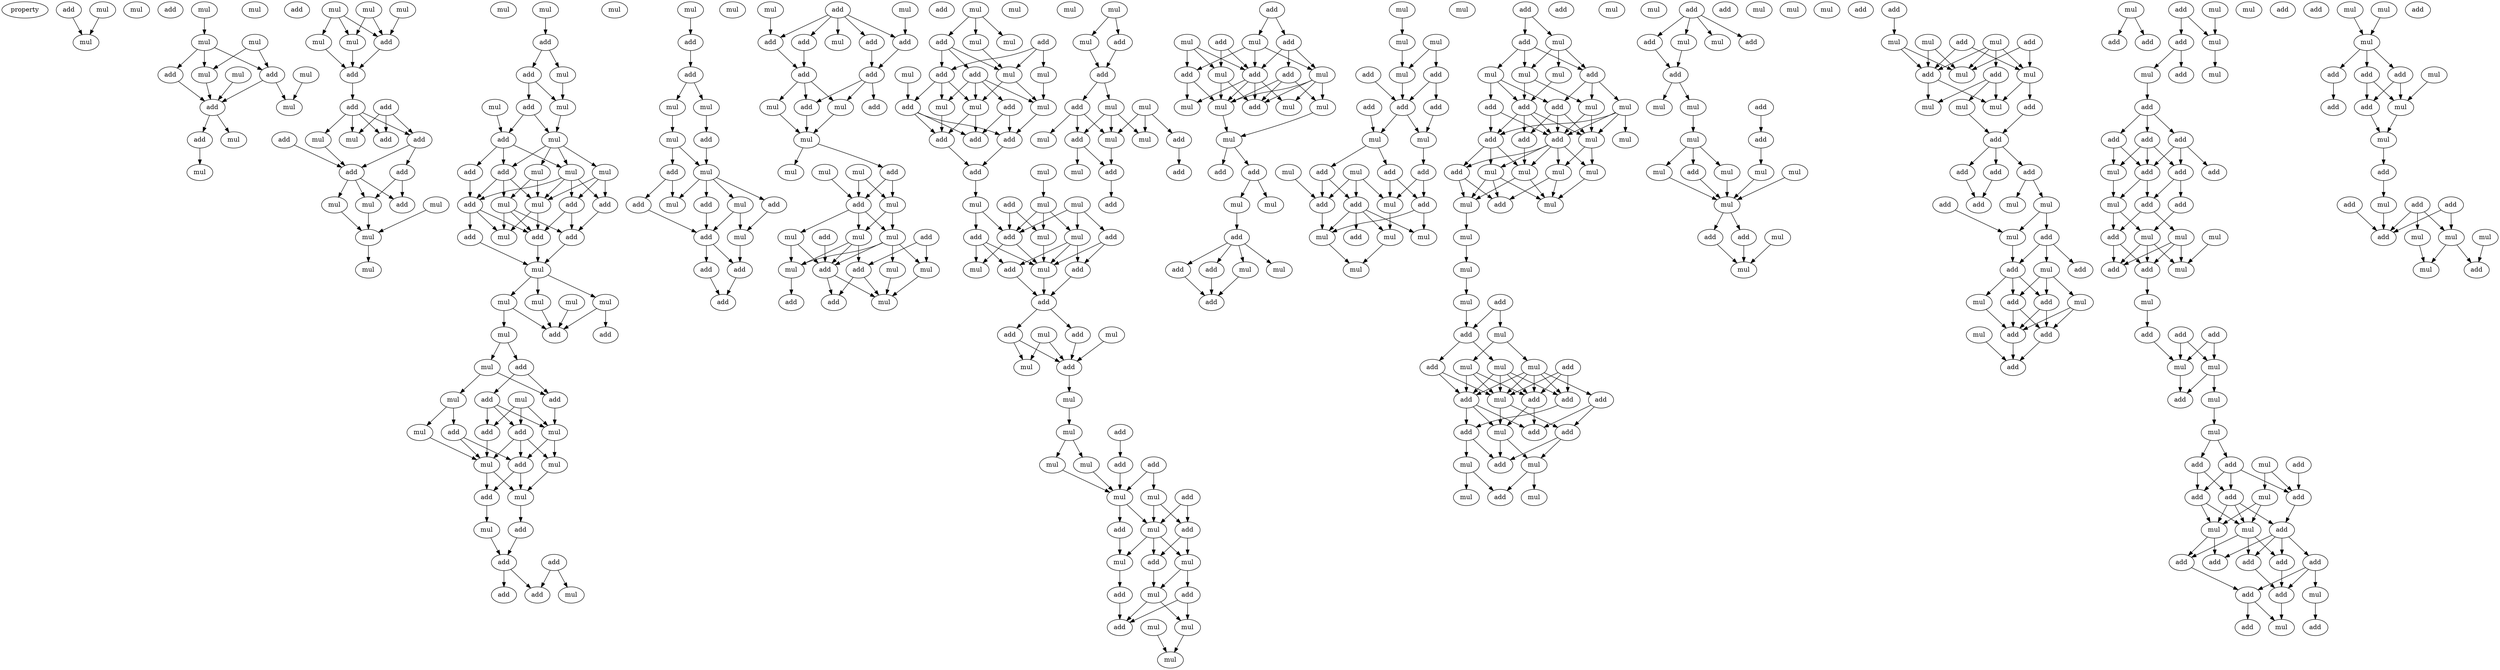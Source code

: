 digraph {
    node [fontcolor=black]
    property [mul=2,lf=1.0]
    0 [ label = add ];
    1 [ label = mul ];
    2 [ label = mul ];
    3 [ label = mul ];
    4 [ label = add ];
    5 [ label = mul ];
    6 [ label = mul ];
    7 [ label = mul ];
    8 [ label = mul ];
    9 [ label = add ];
    10 [ label = mul ];
    11 [ label = add ];
    12 [ label = mul ];
    13 [ label = add ];
    14 [ label = mul ];
    15 [ label = mul ];
    16 [ label = add ];
    17 [ label = mul ];
    18 [ label = mul ];
    19 [ label = add ];
    20 [ label = mul ];
    21 [ label = mul ];
    22 [ label = mul ];
    23 [ label = mul ];
    24 [ label = mul ];
    25 [ label = mul ];
    26 [ label = add ];
    27 [ label = add ];
    28 [ label = add ];
    29 [ label = add ];
    30 [ label = mul ];
    31 [ label = mul ];
    32 [ label = add ];
    33 [ label = add ];
    34 [ label = add ];
    35 [ label = add ];
    36 [ label = add ];
    37 [ label = mul ];
    38 [ label = mul ];
    39 [ label = add ];
    40 [ label = mul ];
    41 [ label = mul ];
    42 [ label = mul ];
    43 [ label = mul ];
    44 [ label = add ];
    45 [ label = mul ];
    46 [ label = add ];
    47 [ label = mul ];
    48 [ label = mul ];
    49 [ label = add ];
    50 [ label = mul ];
    51 [ label = add ];
    52 [ label = add ];
    53 [ label = mul ];
    54 [ label = mul ];
    55 [ label = mul ];
    56 [ label = add ];
    57 [ label = add ];
    58 [ label = mul ];
    59 [ label = add ];
    60 [ label = mul ];
    61 [ label = add ];
    62 [ label = add ];
    63 [ label = add ];
    64 [ label = mul ];
    65 [ label = add ];
    66 [ label = mul ];
    67 [ label = mul ];
    68 [ label = mul ];
    69 [ label = mul ];
    70 [ label = mul ];
    71 [ label = mul ];
    72 [ label = add ];
    73 [ label = add ];
    74 [ label = mul ];
    75 [ label = mul ];
    76 [ label = add ];
    77 [ label = mul ];
    78 [ label = add ];
    79 [ label = mul ];
    80 [ label = add ];
    81 [ label = add ];
    82 [ label = mul ];
    83 [ label = add ];
    84 [ label = mul ];
    85 [ label = add ];
    86 [ label = mul ];
    87 [ label = mul ];
    88 [ label = add ];
    89 [ label = add ];
    90 [ label = mul ];
    91 [ label = add ];
    92 [ label = mul ];
    93 [ label = add ];
    94 [ label = mul ];
    95 [ label = add ];
    96 [ label = add ];
    97 [ label = add ];
    98 [ label = mul ];
    99 [ label = add ];
    100 [ label = add ];
    101 [ label = mul ];
    102 [ label = mul ];
    103 [ label = mul ];
    104 [ label = add ];
    105 [ label = mul ];
    106 [ label = add ];
    107 [ label = mul ];
    108 [ label = add ];
    109 [ label = add ];
    110 [ label = add ];
    111 [ label = mul ];
    112 [ label = mul ];
    113 [ label = add ];
    114 [ label = add ];
    115 [ label = add ];
    116 [ label = mul ];
    117 [ label = add ];
    118 [ label = mul ];
    119 [ label = add ];
    120 [ label = mul ];
    121 [ label = add ];
    122 [ label = add ];
    123 [ label = add ];
    124 [ label = add ];
    125 [ label = mul ];
    126 [ label = add ];
    127 [ label = add ];
    128 [ label = add ];
    129 [ label = mul ];
    130 [ label = add ];
    131 [ label = add ];
    132 [ label = mul ];
    133 [ label = mul ];
    134 [ label = mul ];
    135 [ label = add ];
    136 [ label = mul ];
    137 [ label = mul ];
    138 [ label = add ];
    139 [ label = mul ];
    140 [ label = mul ];
    141 [ label = mul ];
    142 [ label = mul ];
    143 [ label = add ];
    144 [ label = add ];
    145 [ label = add ];
    146 [ label = mul ];
    147 [ label = mul ];
    148 [ label = mul ];
    149 [ label = add ];
    150 [ label = add ];
    151 [ label = add ];
    152 [ label = mul ];
    153 [ label = mul ];
    154 [ label = add ];
    155 [ label = mul ];
    156 [ label = mul ];
    157 [ label = add ];
    158 [ label = mul ];
    159 [ label = add ];
    160 [ label = mul ];
    161 [ label = mul ];
    162 [ label = add ];
    163 [ label = mul ];
    164 [ label = add ];
    165 [ label = mul ];
    166 [ label = mul ];
    167 [ label = add ];
    168 [ label = add ];
    169 [ label = add ];
    170 [ label = add ];
    171 [ label = add ];
    172 [ label = mul ];
    173 [ label = mul ];
    174 [ label = add ];
    175 [ label = mul ];
    176 [ label = mul ];
    177 [ label = add ];
    178 [ label = add ];
    179 [ label = mul ];
    180 [ label = mul ];
    181 [ label = add ];
    182 [ label = mul ];
    183 [ label = mul ];
    184 [ label = add ];
    185 [ label = add ];
    186 [ label = add ];
    187 [ label = add ];
    188 [ label = mul ];
    189 [ label = mul ];
    190 [ label = add ];
    191 [ label = mul ];
    192 [ label = mul ];
    193 [ label = add ];
    194 [ label = mul ];
    195 [ label = add ];
    196 [ label = mul ];
    197 [ label = mul ];
    198 [ label = add ];
    199 [ label = mul ];
    200 [ label = add ];
    201 [ label = mul ];
    202 [ label = add ];
    203 [ label = mul ];
    204 [ label = mul ];
    205 [ label = add ];
    206 [ label = add ];
    207 [ label = mul ];
    208 [ label = add ];
    209 [ label = mul ];
    210 [ label = mul ];
    211 [ label = mul ];
    212 [ label = add ];
    213 [ label = add ];
    214 [ label = mul ];
    215 [ label = add ];
    216 [ label = mul ];
    217 [ label = mul ];
    218 [ label = mul ];
    219 [ label = mul ];
    220 [ label = add ];
    221 [ label = add ];
    222 [ label = mul ];
    223 [ label = mul ];
    224 [ label = add ];
    225 [ label = mul ];
    226 [ label = mul ];
    227 [ label = add ];
    228 [ label = mul ];
    229 [ label = add ];
    230 [ label = add ];
    231 [ label = add ];
    232 [ label = mul ];
    233 [ label = add ];
    234 [ label = add ];
    235 [ label = mul ];
    236 [ label = add ];
    237 [ label = add ];
    238 [ label = mul ];
    239 [ label = mul ];
    240 [ label = add ];
    241 [ label = add ];
    242 [ label = add ];
    243 [ label = mul ];
    244 [ label = add ];
    245 [ label = mul ];
    246 [ label = mul ];
    247 [ label = mul ];
    248 [ label = mul ];
    249 [ label = mul ];
    250 [ label = add ];
    251 [ label = add ];
    252 [ label = mul ];
    253 [ label = mul ];
    254 [ label = add ];
    255 [ label = add ];
    256 [ label = add ];
    257 [ label = mul ];
    258 [ label = mul ];
    259 [ label = add ];
    260 [ label = mul ];
    261 [ label = mul ];
    262 [ label = mul ];
    263 [ label = mul ];
    264 [ label = mul ];
    265 [ label = add ];
    266 [ label = add ];
    267 [ label = add ];
    268 [ label = add ];
    269 [ label = add ];
    270 [ label = mul ];
    271 [ label = mul ];
    272 [ label = add ];
    273 [ label = mul ];
    274 [ label = add ];
    275 [ label = add ];
    276 [ label = mul ];
    277 [ label = add ];
    278 [ label = add ];
    279 [ label = add ];
    280 [ label = mul ];
    281 [ label = mul ];
    282 [ label = add ];
    283 [ label = mul ];
    284 [ label = mul ];
    285 [ label = mul ];
    286 [ label = add ];
    287 [ label = mul ];
    288 [ label = add ];
    289 [ label = mul ];
    290 [ label = mul ];
    291 [ label = add ];
    292 [ label = mul ];
    293 [ label = add ];
    294 [ label = mul ];
    295 [ label = add ];
    296 [ label = add ];
    297 [ label = mul ];
    298 [ label = add ];
    299 [ label = mul ];
    300 [ label = add ];
    301 [ label = mul ];
    302 [ label = add ];
    303 [ label = mul ];
    304 [ label = mul ];
    305 [ label = add ];
    306 [ label = mul ];
    307 [ label = mul ];
    308 [ label = add ];
    309 [ label = mul ];
    310 [ label = add ];
    311 [ label = mul ];
    312 [ label = mul ];
    313 [ label = mul ];
    314 [ label = mul ];
    315 [ label = add ];
    316 [ label = mul ];
    317 [ label = mul ];
    318 [ label = add ];
    319 [ label = add ];
    320 [ label = mul ];
    321 [ label = mul ];
    322 [ label = add ];
    323 [ label = mul ];
    324 [ label = add ];
    325 [ label = add ];
    326 [ label = add ];
    327 [ label = add ];
    328 [ label = mul ];
    329 [ label = add ];
    330 [ label = mul ];
    331 [ label = add ];
    332 [ label = add ];
    333 [ label = add ];
    334 [ label = mul ];
    335 [ label = mul ];
    336 [ label = mul ];
    337 [ label = mul ];
    338 [ label = add ];
    339 [ label = mul ];
    340 [ label = add ];
    341 [ label = add ];
    342 [ label = mul ];
    343 [ label = mul ];
    344 [ label = add ];
    345 [ label = add ];
    346 [ label = add ];
    347 [ label = mul ];
    348 [ label = mul ];
    349 [ label = add ];
    350 [ label = add ];
    351 [ label = mul ];
    352 [ label = mul ];
    353 [ label = add ];
    354 [ label = mul ];
    355 [ label = mul ];
    356 [ label = mul ];
    357 [ label = mul ];
    358 [ label = mul ];
    359 [ label = add ];
    360 [ label = add ];
    361 [ label = mul ];
    362 [ label = mul ];
    363 [ label = mul ];
    364 [ label = mul ];
    365 [ label = add ];
    366 [ label = add ];
    367 [ label = add ];
    368 [ label = add ];
    369 [ label = mul ];
    370 [ label = mul ];
    371 [ label = mul ];
    372 [ label = add ];
    373 [ label = add ];
    374 [ label = mul ];
    375 [ label = mul ];
    376 [ label = mul ];
    377 [ label = mul ];
    378 [ label = mul ];
    379 [ label = add ];
    380 [ label = add ];
    381 [ label = add ];
    382 [ label = add ];
    383 [ label = add ];
    384 [ label = add ];
    385 [ label = mul ];
    386 [ label = mul ];
    387 [ label = add ];
    388 [ label = add ];
    389 [ label = mul ];
    390 [ label = add ];
    391 [ label = add ];
    392 [ label = mul ];
    393 [ label = add ];
    394 [ label = mul ];
    395 [ label = add ];
    396 [ label = mul ];
    397 [ label = add ];
    398 [ label = add ];
    399 [ label = mul ];
    400 [ label = add ];
    401 [ label = mul ];
    402 [ label = add ];
    403 [ label = add ];
    404 [ label = add ];
    405 [ label = mul ];
    406 [ label = add ];
    407 [ label = mul ];
    408 [ label = mul ];
    409 [ label = add ];
    410 [ label = mul ];
    411 [ label = mul ];
    412 [ label = add ];
    413 [ label = add ];
    414 [ label = add ];
    415 [ label = add ];
    416 [ label = add ];
    417 [ label = add ];
    418 [ label = add ];
    419 [ label = add ];
    420 [ label = mul ];
    421 [ label = mul ];
    422 [ label = add ];
    423 [ label = add ];
    424 [ label = mul ];
    425 [ label = add ];
    426 [ label = mul ];
    427 [ label = mul ];
    428 [ label = add ];
    429 [ label = add ];
    430 [ label = mul ];
    431 [ label = add ];
    432 [ label = mul ];
    433 [ label = add ];
    434 [ label = add ];
    435 [ label = add ];
    436 [ label = mul ];
    437 [ label = mul ];
    438 [ label = mul ];
    439 [ label = add ];
    440 [ label = mul ];
    441 [ label = add ];
    442 [ label = add ];
    443 [ label = add ];
    444 [ label = mul ];
    445 [ label = add ];
    446 [ label = add ];
    447 [ label = mul ];
    448 [ label = add ];
    449 [ label = mul ];
    450 [ label = add ];
    451 [ label = mul ];
    452 [ label = add ];
    453 [ label = add ];
    454 [ label = add ];
    455 [ label = add ];
    456 [ label = add ];
    457 [ label = add ];
    458 [ label = mul ];
    459 [ label = add ];
    460 [ label = mul ];
    461 [ label = mul ];
    462 [ label = add ];
    463 [ label = add ];
    464 [ label = mul ];
    465 [ label = mul ];
    466 [ label = add ];
    467 [ label = add ];
    468 [ label = mul ];
    469 [ label = add ];
    470 [ label = mul ];
    471 [ label = add ];
    472 [ label = add ];
    473 [ label = mul ];
    474 [ label = add ];
    475 [ label = add ];
    476 [ label = add ];
    477 [ label = add ];
    478 [ label = mul ];
    479 [ label = add ];
    480 [ label = mul ];
    481 [ label = add ];
    482 [ label = mul ];
    483 [ label = mul ];
    484 [ label = mul ];
    485 [ label = add ];
    0 -> 2 [ name = 0 ];
    1 -> 2 [ name = 1 ];
    5 -> 7 [ name = 2 ];
    6 -> 9 [ name = 3 ];
    6 -> 10 [ name = 4 ];
    7 -> 9 [ name = 5 ];
    7 -> 10 [ name = 6 ];
    7 -> 11 [ name = 7 ];
    8 -> 14 [ name = 8 ];
    9 -> 13 [ name = 9 ];
    9 -> 14 [ name = 10 ];
    10 -> 13 [ name = 11 ];
    11 -> 13 [ name = 12 ];
    12 -> 13 [ name = 13 ];
    13 -> 16 [ name = 14 ];
    13 -> 17 [ name = 15 ];
    16 -> 18 [ name = 16 ];
    20 -> 23 [ name = 17 ];
    20 -> 24 [ name = 18 ];
    20 -> 26 [ name = 19 ];
    21 -> 26 [ name = 20 ];
    22 -> 23 [ name = 21 ];
    22 -> 26 [ name = 22 ];
    23 -> 27 [ name = 23 ];
    24 -> 27 [ name = 24 ];
    26 -> 27 [ name = 25 ];
    27 -> 29 [ name = 26 ];
    28 -> 31 [ name = 27 ];
    28 -> 33 [ name = 28 ];
    28 -> 34 [ name = 29 ];
    29 -> 30 [ name = 30 ];
    29 -> 31 [ name = 31 ];
    29 -> 33 [ name = 32 ];
    29 -> 34 [ name = 33 ];
    30 -> 35 [ name = 34 ];
    32 -> 35 [ name = 35 ];
    33 -> 35 [ name = 36 ];
    33 -> 36 [ name = 37 ];
    35 -> 37 [ name = 38 ];
    35 -> 38 [ name = 39 ];
    35 -> 39 [ name = 40 ];
    36 -> 37 [ name = 41 ];
    36 -> 39 [ name = 42 ];
    37 -> 41 [ name = 43 ];
    38 -> 41 [ name = 44 ];
    40 -> 41 [ name = 45 ];
    41 -> 42 [ name = 46 ];
    43 -> 44 [ name = 47 ];
    44 -> 45 [ name = 48 ];
    44 -> 46 [ name = 49 ];
    45 -> 47 [ name = 50 ];
    46 -> 47 [ name = 51 ];
    46 -> 49 [ name = 52 ];
    47 -> 50 [ name = 53 ];
    48 -> 51 [ name = 54 ];
    49 -> 50 [ name = 55 ];
    49 -> 51 [ name = 56 ];
    50 -> 52 [ name = 57 ];
    50 -> 53 [ name = 58 ];
    50 -> 54 [ name = 59 ];
    50 -> 55 [ name = 60 ];
    51 -> 52 [ name = 61 ];
    51 -> 55 [ name = 62 ];
    51 -> 56 [ name = 63 ];
    52 -> 58 [ name = 64 ];
    52 -> 60 [ name = 65 ];
    52 -> 61 [ name = 66 ];
    53 -> 57 [ name = 67 ];
    53 -> 59 [ name = 68 ];
    53 -> 60 [ name = 69 ];
    54 -> 58 [ name = 70 ];
    54 -> 60 [ name = 71 ];
    55 -> 57 [ name = 72 ];
    55 -> 59 [ name = 73 ];
    55 -> 60 [ name = 74 ];
    55 -> 61 [ name = 75 ];
    56 -> 61 [ name = 76 ];
    57 -> 62 [ name = 77 ];
    57 -> 63 [ name = 78 ];
    58 -> 62 [ name = 79 ];
    58 -> 63 [ name = 80 ];
    58 -> 64 [ name = 81 ];
    59 -> 63 [ name = 82 ];
    60 -> 62 [ name = 83 ];
    60 -> 64 [ name = 84 ];
    61 -> 62 [ name = 85 ];
    61 -> 64 [ name = 86 ];
    61 -> 65 [ name = 87 ];
    62 -> 66 [ name = 88 ];
    63 -> 66 [ name = 89 ];
    65 -> 66 [ name = 90 ];
    66 -> 67 [ name = 91 ];
    66 -> 68 [ name = 92 ];
    66 -> 70 [ name = 93 ];
    67 -> 72 [ name = 94 ];
    67 -> 73 [ name = 95 ];
    68 -> 72 [ name = 96 ];
    70 -> 72 [ name = 97 ];
    70 -> 74 [ name = 98 ];
    71 -> 72 [ name = 99 ];
    74 -> 75 [ name = 100 ];
    74 -> 76 [ name = 101 ];
    75 -> 79 [ name = 102 ];
    75 -> 80 [ name = 103 ];
    76 -> 78 [ name = 104 ];
    76 -> 80 [ name = 105 ];
    77 -> 81 [ name = 106 ];
    77 -> 83 [ name = 107 ];
    77 -> 84 [ name = 108 ];
    78 -> 81 [ name = 109 ];
    78 -> 83 [ name = 110 ];
    78 -> 84 [ name = 111 ];
    79 -> 82 [ name = 112 ];
    79 -> 85 [ name = 113 ];
    80 -> 84 [ name = 114 ];
    81 -> 87 [ name = 115 ];
    82 -> 87 [ name = 116 ];
    83 -> 86 [ name = 117 ];
    83 -> 87 [ name = 118 ];
    83 -> 88 [ name = 119 ];
    84 -> 86 [ name = 120 ];
    84 -> 88 [ name = 121 ];
    85 -> 87 [ name = 122 ];
    85 -> 88 [ name = 123 ];
    86 -> 90 [ name = 124 ];
    87 -> 89 [ name = 125 ];
    87 -> 90 [ name = 126 ];
    88 -> 89 [ name = 127 ];
    88 -> 90 [ name = 128 ];
    89 -> 92 [ name = 129 ];
    90 -> 91 [ name = 130 ];
    91 -> 93 [ name = 131 ];
    92 -> 93 [ name = 132 ];
    93 -> 96 [ name = 133 ];
    93 -> 99 [ name = 134 ];
    94 -> 97 [ name = 135 ];
    95 -> 98 [ name = 136 ];
    95 -> 99 [ name = 137 ];
    97 -> 100 [ name = 138 ];
    100 -> 101 [ name = 139 ];
    100 -> 102 [ name = 140 ];
    101 -> 103 [ name = 141 ];
    102 -> 104 [ name = 142 ];
    103 -> 105 [ name = 143 ];
    103 -> 106 [ name = 144 ];
    104 -> 105 [ name = 145 ];
    105 -> 107 [ name = 146 ];
    105 -> 109 [ name = 147 ];
    105 -> 110 [ name = 148 ];
    105 -> 111 [ name = 149 ];
    106 -> 108 [ name = 150 ];
    106 -> 111 [ name = 151 ];
    107 -> 112 [ name = 152 ];
    107 -> 113 [ name = 153 ];
    108 -> 113 [ name = 154 ];
    109 -> 112 [ name = 155 ];
    110 -> 113 [ name = 156 ];
    112 -> 115 [ name = 157 ];
    113 -> 114 [ name = 158 ];
    113 -> 115 [ name = 159 ];
    114 -> 117 [ name = 160 ];
    115 -> 117 [ name = 161 ];
    118 -> 124 [ name = 162 ];
    119 -> 121 [ name = 163 ];
    119 -> 122 [ name = 164 ];
    119 -> 123 [ name = 165 ];
    119 -> 124 [ name = 166 ];
    119 -> 125 [ name = 167 ];
    120 -> 123 [ name = 168 ];
    121 -> 126 [ name = 169 ];
    122 -> 127 [ name = 170 ];
    123 -> 127 [ name = 171 ];
    124 -> 126 [ name = 172 ];
    126 -> 129 [ name = 173 ];
    126 -> 130 [ name = 174 ];
    126 -> 132 [ name = 175 ];
    127 -> 129 [ name = 176 ];
    127 -> 130 [ name = 177 ];
    127 -> 131 [ name = 178 ];
    129 -> 133 [ name = 179 ];
    130 -> 133 [ name = 180 ];
    132 -> 133 [ name = 181 ];
    133 -> 134 [ name = 182 ];
    133 -> 135 [ name = 183 ];
    135 -> 138 [ name = 184 ];
    135 -> 139 [ name = 185 ];
    136 -> 138 [ name = 186 ];
    137 -> 138 [ name = 187 ];
    137 -> 139 [ name = 188 ];
    138 -> 140 [ name = 189 ];
    138 -> 141 [ name = 190 ];
    138 -> 142 [ name = 191 ];
    139 -> 140 [ name = 192 ];
    139 -> 142 [ name = 193 ];
    140 -> 145 [ name = 194 ];
    140 -> 148 [ name = 195 ];
    140 -> 149 [ name = 196 ];
    141 -> 145 [ name = 197 ];
    141 -> 148 [ name = 198 ];
    142 -> 145 [ name = 199 ];
    142 -> 146 [ name = 200 ];
    142 -> 147 [ name = 201 ];
    142 -> 148 [ name = 202 ];
    143 -> 146 [ name = 203 ];
    143 -> 149 [ name = 204 ];
    144 -> 145 [ name = 205 ];
    145 -> 150 [ name = 206 ];
    145 -> 152 [ name = 207 ];
    146 -> 152 [ name = 208 ];
    147 -> 152 [ name = 209 ];
    148 -> 151 [ name = 210 ];
    149 -> 150 [ name = 211 ];
    149 -> 152 [ name = 212 ];
    153 -> 154 [ name = 213 ];
    153 -> 155 [ name = 214 ];
    153 -> 156 [ name = 215 ];
    154 -> 159 [ name = 216 ];
    154 -> 161 [ name = 217 ];
    154 -> 162 [ name = 218 ];
    155 -> 161 [ name = 219 ];
    157 -> 159 [ name = 220 ];
    157 -> 160 [ name = 221 ];
    157 -> 161 [ name = 222 ];
    158 -> 164 [ name = 223 ];
    159 -> 164 [ name = 224 ];
    159 -> 165 [ name = 225 ];
    159 -> 166 [ name = 226 ];
    160 -> 163 [ name = 227 ];
    161 -> 163 [ name = 228 ];
    161 -> 165 [ name = 229 ];
    162 -> 163 [ name = 230 ];
    162 -> 165 [ name = 231 ];
    162 -> 166 [ name = 232 ];
    162 -> 167 [ name = 233 ];
    163 -> 168 [ name = 234 ];
    164 -> 168 [ name = 235 ];
    164 -> 169 [ name = 236 ];
    164 -> 170 [ name = 237 ];
    165 -> 169 [ name = 238 ];
    165 -> 170 [ name = 239 ];
    166 -> 170 [ name = 240 ];
    167 -> 168 [ name = 241 ];
    167 -> 169 [ name = 242 ];
    168 -> 171 [ name = 243 ];
    170 -> 171 [ name = 244 ];
    171 -> 175 [ name = 245 ];
    172 -> 173 [ name = 246 ];
    173 -> 179 [ name = 247 ];
    173 -> 180 [ name = 248 ];
    173 -> 181 [ name = 249 ];
    174 -> 179 [ name = 250 ];
    174 -> 181 [ name = 251 ];
    175 -> 178 [ name = 252 ];
    175 -> 181 [ name = 253 ];
    176 -> 177 [ name = 254 ];
    176 -> 180 [ name = 255 ];
    176 -> 181 [ name = 256 ];
    177 -> 182 [ name = 257 ];
    177 -> 184 [ name = 258 ];
    178 -> 182 [ name = 259 ];
    178 -> 183 [ name = 260 ];
    178 -> 185 [ name = 261 ];
    179 -> 182 [ name = 262 ];
    180 -> 182 [ name = 263 ];
    180 -> 184 [ name = 264 ];
    180 -> 185 [ name = 265 ];
    181 -> 182 [ name = 266 ];
    181 -> 183 [ name = 267 ];
    182 -> 186 [ name = 268 ];
    184 -> 186 [ name = 269 ];
    185 -> 186 [ name = 270 ];
    186 -> 187 [ name = 271 ];
    186 -> 190 [ name = 272 ];
    187 -> 191 [ name = 273 ];
    187 -> 193 [ name = 274 ];
    188 -> 191 [ name = 275 ];
    188 -> 193 [ name = 276 ];
    189 -> 193 [ name = 277 ];
    190 -> 193 [ name = 278 ];
    193 -> 194 [ name = 279 ];
    194 -> 196 [ name = 280 ];
    195 -> 200 [ name = 281 ];
    196 -> 199 [ name = 282 ];
    196 -> 201 [ name = 283 ];
    198 -> 203 [ name = 284 ];
    198 -> 204 [ name = 285 ];
    199 -> 203 [ name = 286 ];
    200 -> 203 [ name = 287 ];
    201 -> 203 [ name = 288 ];
    202 -> 206 [ name = 289 ];
    202 -> 207 [ name = 290 ];
    203 -> 205 [ name = 291 ];
    203 -> 207 [ name = 292 ];
    204 -> 206 [ name = 293 ];
    204 -> 207 [ name = 294 ];
    205 -> 210 [ name = 295 ];
    206 -> 208 [ name = 296 ];
    206 -> 209 [ name = 297 ];
    207 -> 208 [ name = 298 ];
    207 -> 209 [ name = 299 ];
    207 -> 210 [ name = 300 ];
    208 -> 211 [ name = 301 ];
    209 -> 211 [ name = 302 ];
    209 -> 212 [ name = 303 ];
    210 -> 213 [ name = 304 ];
    211 -> 215 [ name = 305 ];
    211 -> 217 [ name = 306 ];
    212 -> 215 [ name = 307 ];
    212 -> 217 [ name = 308 ];
    213 -> 215 [ name = 309 ];
    214 -> 219 [ name = 310 ];
    216 -> 218 [ name = 311 ];
    216 -> 220 [ name = 312 ];
    217 -> 219 [ name = 313 ];
    218 -> 221 [ name = 314 ];
    220 -> 221 [ name = 315 ];
    221 -> 223 [ name = 316 ];
    221 -> 224 [ name = 317 ];
    222 -> 226 [ name = 318 ];
    222 -> 228 [ name = 319 ];
    222 -> 229 [ name = 320 ];
    223 -> 226 [ name = 321 ];
    223 -> 227 [ name = 322 ];
    223 -> 228 [ name = 323 ];
    224 -> 225 [ name = 324 ];
    224 -> 226 [ name = 325 ];
    224 -> 227 [ name = 326 ];
    226 -> 231 [ name = 327 ];
    227 -> 231 [ name = 328 ];
    227 -> 232 [ name = 329 ];
    229 -> 230 [ name = 330 ];
    231 -> 233 [ name = 331 ];
    234 -> 235 [ name = 332 ];
    234 -> 236 [ name = 333 ];
    235 -> 239 [ name = 334 ];
    235 -> 241 [ name = 335 ];
    235 -> 242 [ name = 336 ];
    236 -> 239 [ name = 337 ];
    236 -> 240 [ name = 338 ];
    236 -> 242 [ name = 339 ];
    237 -> 242 [ name = 340 ];
    237 -> 243 [ name = 341 ];
    238 -> 241 [ name = 342 ];
    238 -> 242 [ name = 343 ];
    238 -> 243 [ name = 344 ];
    239 -> 244 [ name = 345 ];
    239 -> 245 [ name = 346 ];
    239 -> 246 [ name = 347 ];
    239 -> 247 [ name = 348 ];
    240 -> 244 [ name = 349 ];
    240 -> 245 [ name = 350 ];
    240 -> 246 [ name = 351 ];
    241 -> 245 [ name = 352 ];
    241 -> 248 [ name = 353 ];
    242 -> 244 [ name = 354 ];
    242 -> 245 [ name = 355 ];
    242 -> 247 [ name = 356 ];
    242 -> 248 [ name = 357 ];
    243 -> 244 [ name = 358 ];
    243 -> 245 [ name = 359 ];
    245 -> 249 [ name = 360 ];
    246 -> 249 [ name = 361 ];
    249 -> 250 [ name = 362 ];
    249 -> 251 [ name = 363 ];
    251 -> 252 [ name = 364 ];
    251 -> 253 [ name = 365 ];
    252 -> 254 [ name = 366 ];
    254 -> 255 [ name = 367 ];
    254 -> 256 [ name = 368 ];
    254 -> 257 [ name = 369 ];
    254 -> 258 [ name = 370 ];
    255 -> 259 [ name = 371 ];
    256 -> 259 [ name = 372 ];
    258 -> 259 [ name = 373 ];
    260 -> 263 [ name = 374 ];
    262 -> 264 [ name = 375 ];
    262 -> 265 [ name = 376 ];
    263 -> 264 [ name = 377 ];
    264 -> 267 [ name = 378 ];
    265 -> 267 [ name = 379 ];
    265 -> 268 [ name = 380 ];
    266 -> 267 [ name = 381 ];
    267 -> 270 [ name = 382 ];
    267 -> 271 [ name = 383 ];
    268 -> 270 [ name = 384 ];
    269 -> 271 [ name = 385 ];
    270 -> 275 [ name = 386 ];
    271 -> 272 [ name = 387 ];
    271 -> 274 [ name = 388 ];
    272 -> 279 [ name = 389 ];
    272 -> 280 [ name = 390 ];
    273 -> 277 [ name = 391 ];
    273 -> 278 [ name = 392 ];
    273 -> 280 [ name = 393 ];
    274 -> 277 [ name = 394 ];
    274 -> 278 [ name = 395 ];
    275 -> 279 [ name = 396 ];
    275 -> 280 [ name = 397 ];
    276 -> 277 [ name = 398 ];
    277 -> 281 [ name = 399 ];
    278 -> 281 [ name = 400 ];
    278 -> 282 [ name = 401 ];
    278 -> 283 [ name = 402 ];
    278 -> 284 [ name = 403 ];
    279 -> 281 [ name = 404 ];
    279 -> 283 [ name = 405 ];
    280 -> 284 [ name = 406 ];
    281 -> 285 [ name = 407 ];
    284 -> 285 [ name = 408 ];
    286 -> 287 [ name = 409 ];
    286 -> 288 [ name = 410 ];
    287 -> 289 [ name = 411 ];
    287 -> 291 [ name = 412 ];
    287 -> 292 [ name = 413 ];
    288 -> 290 [ name = 414 ];
    288 -> 291 [ name = 415 ];
    288 -> 292 [ name = 416 ];
    289 -> 295 [ name = 417 ];
    290 -> 293 [ name = 418 ];
    290 -> 295 [ name = 419 ];
    290 -> 296 [ name = 420 ];
    291 -> 293 [ name = 421 ];
    291 -> 294 [ name = 422 ];
    291 -> 297 [ name = 423 ];
    292 -> 294 [ name = 424 ];
    292 -> 295 [ name = 425 ];
    293 -> 298 [ name = 426 ];
    293 -> 300 [ name = 427 ];
    293 -> 301 [ name = 428 ];
    294 -> 298 [ name = 429 ];
    294 -> 301 [ name = 430 ];
    295 -> 298 [ name = 431 ];
    295 -> 300 [ name = 432 ];
    295 -> 301 [ name = 433 ];
    295 -> 302 [ name = 434 ];
    296 -> 298 [ name = 435 ];
    296 -> 302 [ name = 436 ];
    297 -> 298 [ name = 437 ];
    297 -> 299 [ name = 438 ];
    297 -> 301 [ name = 439 ];
    297 -> 302 [ name = 440 ];
    298 -> 303 [ name = 441 ];
    298 -> 304 [ name = 442 ];
    298 -> 305 [ name = 443 ];
    298 -> 306 [ name = 444 ];
    298 -> 307 [ name = 445 ];
    300 -> 304 [ name = 446 ];
    301 -> 303 [ name = 447 ];
    301 -> 307 [ name = 448 ];
    302 -> 304 [ name = 449 ];
    302 -> 305 [ name = 450 ];
    302 -> 306 [ name = 451 ];
    303 -> 309 [ name = 452 ];
    304 -> 309 [ name = 453 ];
    304 -> 311 [ name = 454 ];
    305 -> 310 [ name = 455 ];
    305 -> 311 [ name = 456 ];
    306 -> 309 [ name = 457 ];
    306 -> 310 [ name = 458 ];
    306 -> 311 [ name = 459 ];
    307 -> 309 [ name = 460 ];
    307 -> 310 [ name = 461 ];
    311 -> 312 [ name = 462 ];
    312 -> 313 [ name = 463 ];
    313 -> 316 [ name = 464 ];
    315 -> 317 [ name = 465 ];
    315 -> 318 [ name = 466 ];
    316 -> 318 [ name = 467 ];
    317 -> 320 [ name = 468 ];
    317 -> 321 [ name = 469 ];
    318 -> 319 [ name = 470 ];
    318 -> 323 [ name = 471 ];
    319 -> 325 [ name = 472 ];
    319 -> 328 [ name = 473 ];
    320 -> 324 [ name = 474 ];
    320 -> 325 [ name = 475 ];
    320 -> 328 [ name = 476 ];
    321 -> 324 [ name = 477 ];
    321 -> 325 [ name = 478 ];
    321 -> 326 [ name = 479 ];
    321 -> 327 [ name = 480 ];
    321 -> 328 [ name = 481 ];
    322 -> 324 [ name = 482 ];
    322 -> 326 [ name = 483 ];
    322 -> 328 [ name = 484 ];
    323 -> 324 [ name = 485 ];
    323 -> 325 [ name = 486 ];
    323 -> 326 [ name = 487 ];
    323 -> 328 [ name = 488 ];
    324 -> 330 [ name = 489 ];
    324 -> 331 [ name = 490 ];
    325 -> 329 [ name = 491 ];
    325 -> 330 [ name = 492 ];
    325 -> 331 [ name = 493 ];
    326 -> 329 [ name = 494 ];
    327 -> 331 [ name = 495 ];
    327 -> 332 [ name = 496 ];
    328 -> 330 [ name = 497 ];
    328 -> 332 [ name = 498 ];
    329 -> 333 [ name = 499 ];
    329 -> 334 [ name = 500 ];
    330 -> 333 [ name = 501 ];
    330 -> 335 [ name = 502 ];
    332 -> 333 [ name = 503 ];
    332 -> 335 [ name = 504 ];
    334 -> 336 [ name = 505 ];
    334 -> 338 [ name = 506 ];
    335 -> 338 [ name = 507 ];
    335 -> 339 [ name = 508 ];
    340 -> 341 [ name = 509 ];
    340 -> 342 [ name = 510 ];
    340 -> 343 [ name = 511 ];
    340 -> 345 [ name = 512 ];
    341 -> 346 [ name = 513 ];
    342 -> 346 [ name = 514 ];
    346 -> 347 [ name = 515 ];
    346 -> 348 [ name = 516 ];
    348 -> 351 [ name = 517 ];
    349 -> 350 [ name = 518 ];
    350 -> 354 [ name = 519 ];
    351 -> 352 [ name = 520 ];
    351 -> 353 [ name = 521 ];
    351 -> 355 [ name = 522 ];
    352 -> 357 [ name = 523 ];
    353 -> 357 [ name = 524 ];
    354 -> 357 [ name = 525 ];
    355 -> 357 [ name = 526 ];
    356 -> 357 [ name = 527 ];
    357 -> 359 [ name = 528 ];
    357 -> 360 [ name = 529 ];
    359 -> 363 [ name = 530 ];
    360 -> 363 [ name = 531 ];
    362 -> 363 [ name = 532 ];
    366 -> 370 [ name = 533 ];
    367 -> 372 [ name = 534 ];
    367 -> 374 [ name = 535 ];
    368 -> 374 [ name = 536 ];
    368 -> 375 [ name = 537 ];
    369 -> 372 [ name = 538 ];
    369 -> 373 [ name = 539 ];
    369 -> 374 [ name = 540 ];
    369 -> 375 [ name = 541 ];
    370 -> 372 [ name = 542 ];
    370 -> 375 [ name = 543 ];
    371 -> 372 [ name = 544 ];
    371 -> 375 [ name = 545 ];
    372 -> 376 [ name = 546 ];
    372 -> 378 [ name = 547 ];
    373 -> 376 [ name = 548 ];
    373 -> 377 [ name = 549 ];
    373 -> 378 [ name = 550 ];
    374 -> 376 [ name = 551 ];
    374 -> 379 [ name = 552 ];
    377 -> 380 [ name = 553 ];
    379 -> 380 [ name = 554 ];
    380 -> 381 [ name = 555 ];
    380 -> 382 [ name = 556 ];
    380 -> 383 [ name = 557 ];
    381 -> 384 [ name = 558 ];
    382 -> 384 [ name = 559 ];
    383 -> 385 [ name = 560 ];
    383 -> 386 [ name = 561 ];
    386 -> 388 [ name = 562 ];
    386 -> 389 [ name = 563 ];
    387 -> 389 [ name = 564 ];
    388 -> 390 [ name = 565 ];
    388 -> 391 [ name = 566 ];
    388 -> 392 [ name = 567 ];
    389 -> 391 [ name = 568 ];
    391 -> 393 [ name = 569 ];
    391 -> 394 [ name = 570 ];
    391 -> 395 [ name = 571 ];
    392 -> 393 [ name = 572 ];
    392 -> 395 [ name = 573 ];
    392 -> 396 [ name = 574 ];
    393 -> 397 [ name = 575 ];
    393 -> 398 [ name = 576 ];
    394 -> 397 [ name = 577 ];
    395 -> 397 [ name = 578 ];
    395 -> 398 [ name = 579 ];
    396 -> 397 [ name = 580 ];
    396 -> 398 [ name = 581 ];
    397 -> 400 [ name = 582 ];
    398 -> 400 [ name = 583 ];
    399 -> 400 [ name = 584 ];
    401 -> 403 [ name = 585 ];
    401 -> 404 [ name = 586 ];
    402 -> 406 [ name = 587 ];
    402 -> 408 [ name = 588 ];
    405 -> 408 [ name = 589 ];
    406 -> 410 [ name = 590 ];
    406 -> 412 [ name = 591 ];
    408 -> 411 [ name = 592 ];
    410 -> 413 [ name = 593 ];
    413 -> 414 [ name = 594 ];
    413 -> 415 [ name = 595 ];
    413 -> 416 [ name = 596 ];
    414 -> 417 [ name = 597 ];
    414 -> 420 [ name = 598 ];
    415 -> 417 [ name = 599 ];
    415 -> 419 [ name = 600 ];
    415 -> 420 [ name = 601 ];
    416 -> 417 [ name = 602 ];
    416 -> 418 [ name = 603 ];
    416 -> 419 [ name = 604 ];
    417 -> 421 [ name = 605 ];
    417 -> 423 [ name = 606 ];
    419 -> 422 [ name = 607 ];
    419 -> 423 [ name = 608 ];
    420 -> 421 [ name = 609 ];
    421 -> 425 [ name = 610 ];
    421 -> 426 [ name = 611 ];
    422 -> 426 [ name = 612 ];
    423 -> 425 [ name = 613 ];
    423 -> 427 [ name = 614 ];
    424 -> 430 [ name = 615 ];
    425 -> 428 [ name = 616 ];
    425 -> 429 [ name = 617 ];
    426 -> 428 [ name = 618 ];
    426 -> 429 [ name = 619 ];
    426 -> 430 [ name = 620 ];
    427 -> 428 [ name = 621 ];
    427 -> 429 [ name = 622 ];
    427 -> 430 [ name = 623 ];
    429 -> 432 [ name = 624 ];
    432 -> 433 [ name = 625 ];
    433 -> 436 [ name = 626 ];
    434 -> 436 [ name = 627 ];
    434 -> 437 [ name = 628 ];
    435 -> 436 [ name = 629 ];
    435 -> 437 [ name = 630 ];
    436 -> 439 [ name = 631 ];
    437 -> 438 [ name = 632 ];
    437 -> 439 [ name = 633 ];
    438 -> 440 [ name = 634 ];
    440 -> 441 [ name = 635 ];
    440 -> 442 [ name = 636 ];
    441 -> 445 [ name = 637 ];
    441 -> 446 [ name = 638 ];
    441 -> 448 [ name = 639 ];
    442 -> 445 [ name = 640 ];
    442 -> 446 [ name = 641 ];
    443 -> 448 [ name = 642 ];
    444 -> 447 [ name = 643 ];
    444 -> 448 [ name = 644 ];
    445 -> 449 [ name = 645 ];
    445 -> 451 [ name = 646 ];
    446 -> 449 [ name = 647 ];
    446 -> 450 [ name = 648 ];
    446 -> 451 [ name = 649 ];
    447 -> 449 [ name = 650 ];
    447 -> 451 [ name = 651 ];
    448 -> 450 [ name = 652 ];
    449 -> 452 [ name = 653 ];
    449 -> 453 [ name = 654 ];
    449 -> 455 [ name = 655 ];
    450 -> 453 [ name = 656 ];
    450 -> 454 [ name = 657 ];
    450 -> 455 [ name = 658 ];
    450 -> 456 [ name = 659 ];
    451 -> 452 [ name = 660 ];
    451 -> 454 [ name = 661 ];
    452 -> 459 [ name = 662 ];
    453 -> 457 [ name = 663 ];
    455 -> 457 [ name = 664 ];
    456 -> 457 [ name = 665 ];
    456 -> 458 [ name = 666 ];
    456 -> 459 [ name = 667 ];
    457 -> 461 [ name = 668 ];
    458 -> 462 [ name = 669 ];
    459 -> 461 [ name = 670 ];
    459 -> 463 [ name = 671 ];
    460 -> 465 [ name = 672 ];
    464 -> 465 [ name = 673 ];
    465 -> 466 [ name = 674 ];
    465 -> 467 [ name = 675 ];
    465 -> 469 [ name = 676 ];
    466 -> 470 [ name = 677 ];
    466 -> 471 [ name = 678 ];
    467 -> 470 [ name = 679 ];
    467 -> 471 [ name = 680 ];
    468 -> 470 [ name = 681 ];
    469 -> 472 [ name = 682 ];
    470 -> 473 [ name = 683 ];
    471 -> 473 [ name = 684 ];
    473 -> 475 [ name = 685 ];
    475 -> 478 [ name = 686 ];
    476 -> 481 [ name = 687 ];
    476 -> 482 [ name = 688 ];
    476 -> 483 [ name = 689 ];
    477 -> 481 [ name = 690 ];
    478 -> 481 [ name = 691 ];
    479 -> 481 [ name = 692 ];
    479 -> 483 [ name = 693 ];
    480 -> 485 [ name = 694 ];
    482 -> 484 [ name = 695 ];
    483 -> 484 [ name = 696 ];
    483 -> 485 [ name = 697 ];
}

